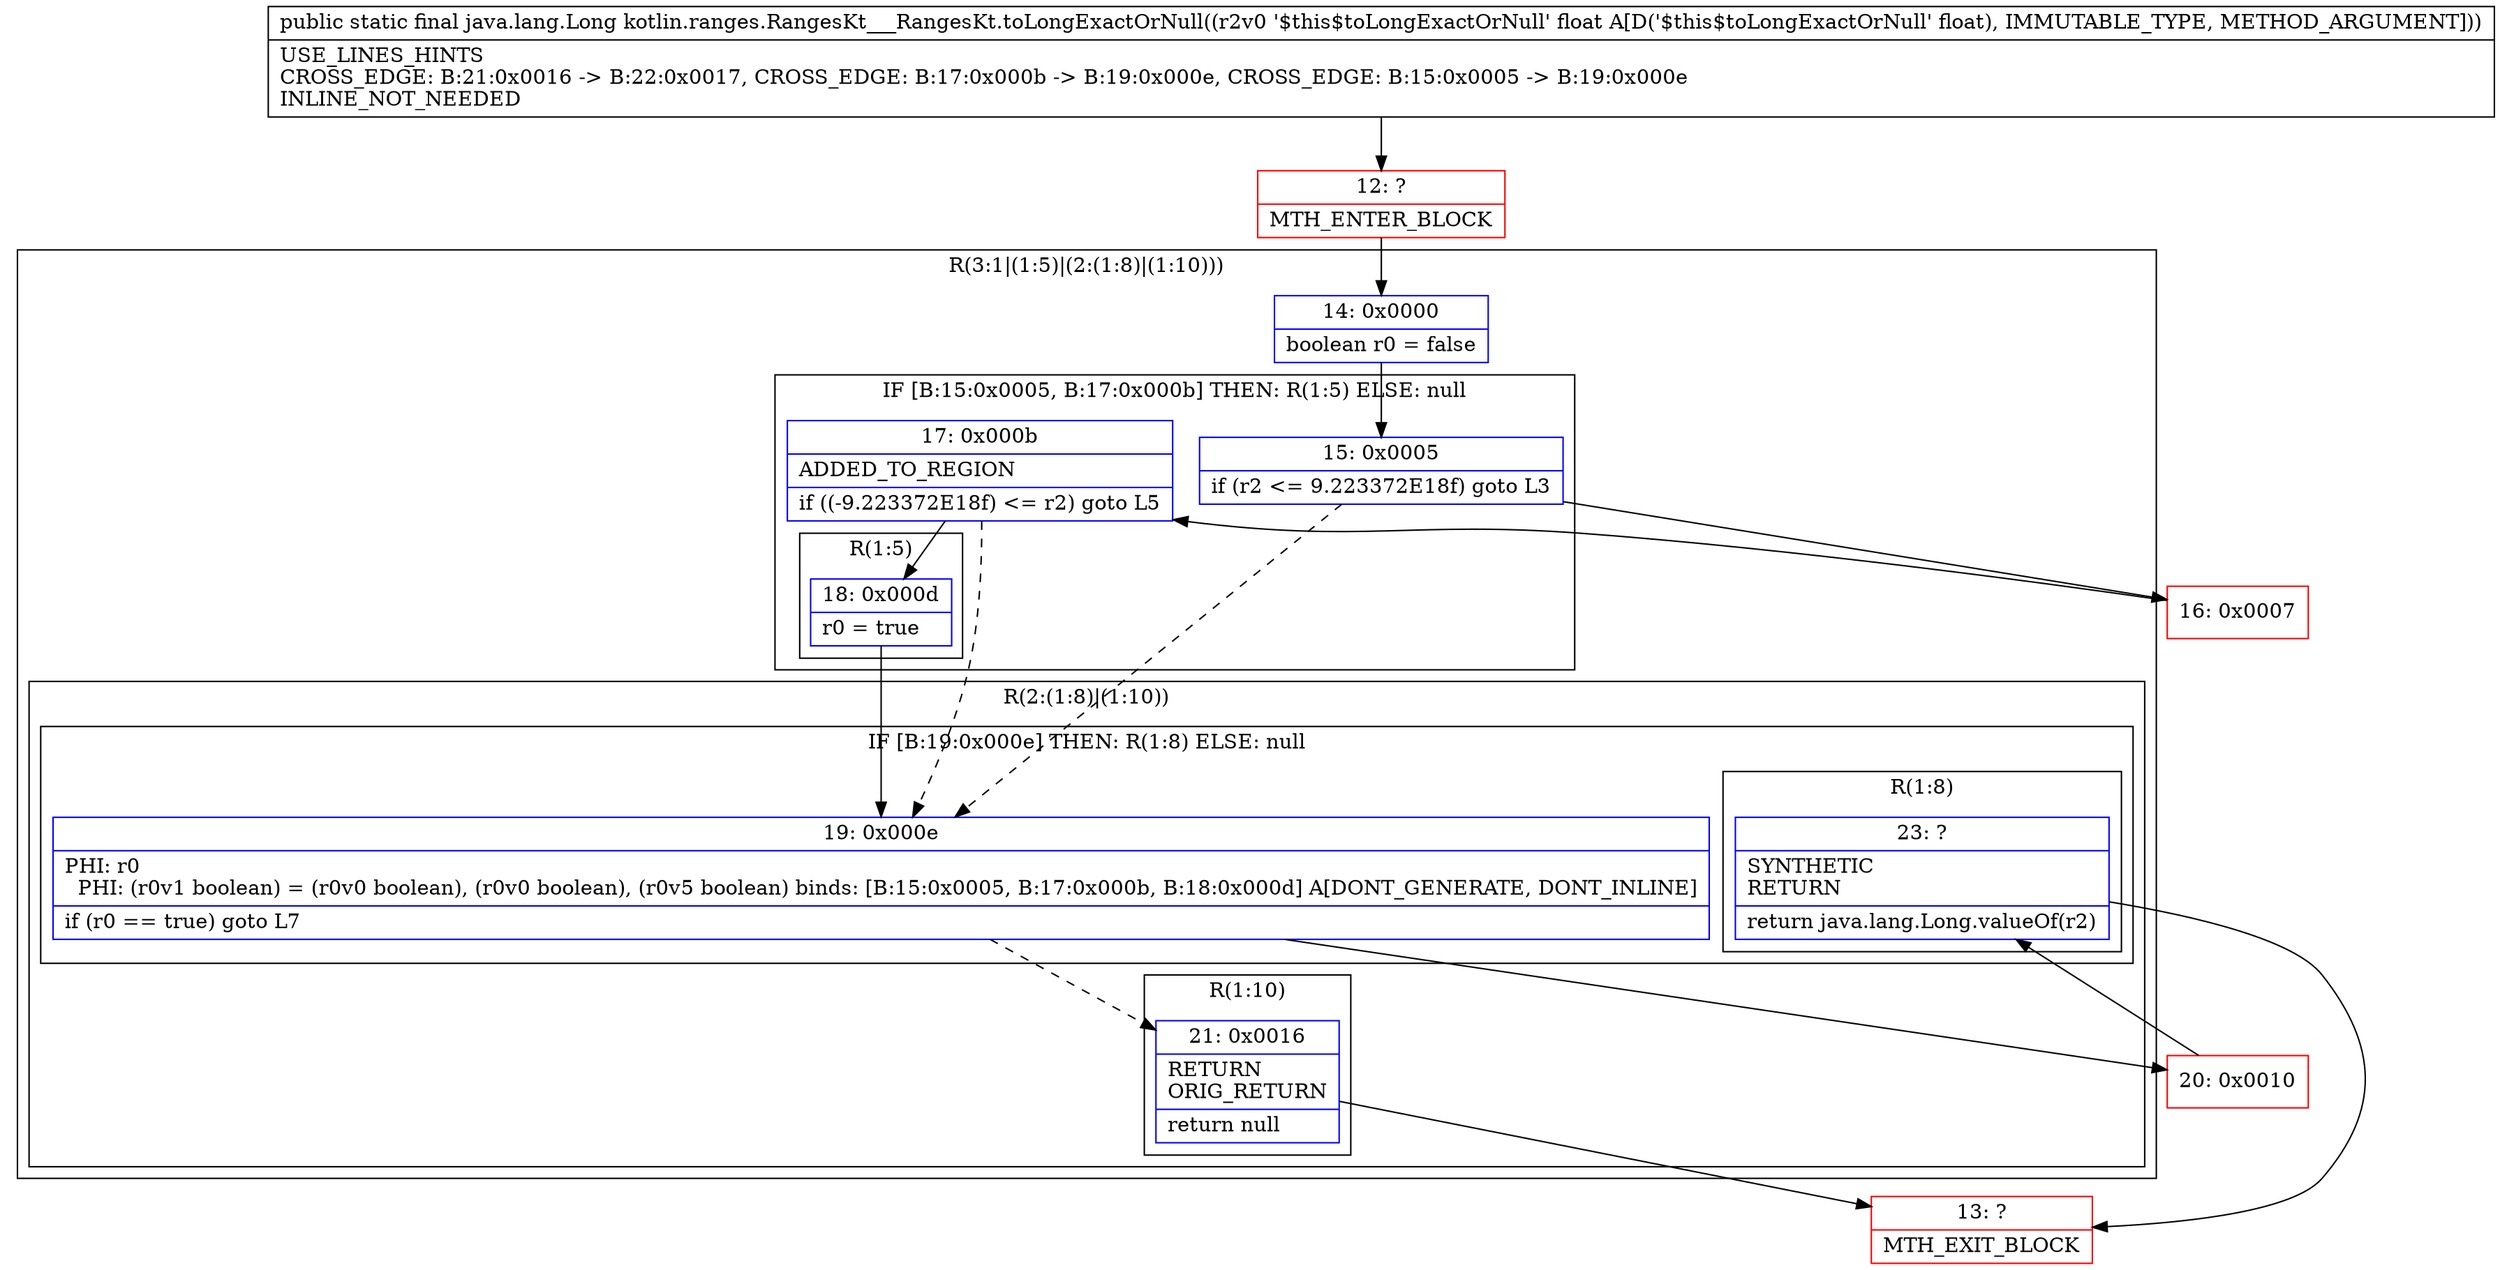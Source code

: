 digraph "CFG forkotlin.ranges.RangesKt___RangesKt.toLongExactOrNull(F)Ljava\/lang\/Long;" {
subgraph cluster_Region_132296016 {
label = "R(3:1|(1:5)|(2:(1:8)|(1:10)))";
node [shape=record,color=blue];
Node_14 [shape=record,label="{14\:\ 0x0000|boolean r0 = false\l}"];
subgraph cluster_IfRegion_1779703366 {
label = "IF [B:15:0x0005, B:17:0x000b] THEN: R(1:5) ELSE: null";
node [shape=record,color=blue];
Node_15 [shape=record,label="{15\:\ 0x0005|if (r2 \<= 9.223372E18f) goto L3\l}"];
Node_17 [shape=record,label="{17\:\ 0x000b|ADDED_TO_REGION\l|if ((\-9.223372E18f) \<= r2) goto L5\l}"];
subgraph cluster_Region_588820874 {
label = "R(1:5)";
node [shape=record,color=blue];
Node_18 [shape=record,label="{18\:\ 0x000d|r0 = true\l}"];
}
}
subgraph cluster_Region_1417293976 {
label = "R(2:(1:8)|(1:10))";
node [shape=record,color=blue];
subgraph cluster_IfRegion_284702538 {
label = "IF [B:19:0x000e] THEN: R(1:8) ELSE: null";
node [shape=record,color=blue];
Node_19 [shape=record,label="{19\:\ 0x000e|PHI: r0 \l  PHI: (r0v1 boolean) = (r0v0 boolean), (r0v0 boolean), (r0v5 boolean) binds: [B:15:0x0005, B:17:0x000b, B:18:0x000d] A[DONT_GENERATE, DONT_INLINE]\l|if (r0 == true) goto L7\l}"];
subgraph cluster_Region_1557178498 {
label = "R(1:8)";
node [shape=record,color=blue];
Node_23 [shape=record,label="{23\:\ ?|SYNTHETIC\lRETURN\l|return java.lang.Long.valueOf(r2)\l}"];
}
}
subgraph cluster_Region_1130546583 {
label = "R(1:10)";
node [shape=record,color=blue];
Node_21 [shape=record,label="{21\:\ 0x0016|RETURN\lORIG_RETURN\l|return null\l}"];
}
}
}
Node_12 [shape=record,color=red,label="{12\:\ ?|MTH_ENTER_BLOCK\l}"];
Node_16 [shape=record,color=red,label="{16\:\ 0x0007}"];
Node_20 [shape=record,color=red,label="{20\:\ 0x0010}"];
Node_13 [shape=record,color=red,label="{13\:\ ?|MTH_EXIT_BLOCK\l}"];
MethodNode[shape=record,label="{public static final java.lang.Long kotlin.ranges.RangesKt___RangesKt.toLongExactOrNull((r2v0 '$this$toLongExactOrNull' float A[D('$this$toLongExactOrNull' float), IMMUTABLE_TYPE, METHOD_ARGUMENT]))  | USE_LINES_HINTS\lCROSS_EDGE: B:21:0x0016 \-\> B:22:0x0017, CROSS_EDGE: B:17:0x000b \-\> B:19:0x000e, CROSS_EDGE: B:15:0x0005 \-\> B:19:0x000e\lINLINE_NOT_NEEDED\l}"];
MethodNode -> Node_12;Node_14 -> Node_15;
Node_15 -> Node_16;
Node_15 -> Node_19[style=dashed];
Node_17 -> Node_18;
Node_17 -> Node_19[style=dashed];
Node_18 -> Node_19;
Node_19 -> Node_20;
Node_19 -> Node_21[style=dashed];
Node_23 -> Node_13;
Node_21 -> Node_13;
Node_12 -> Node_14;
Node_16 -> Node_17;
Node_20 -> Node_23;
}

